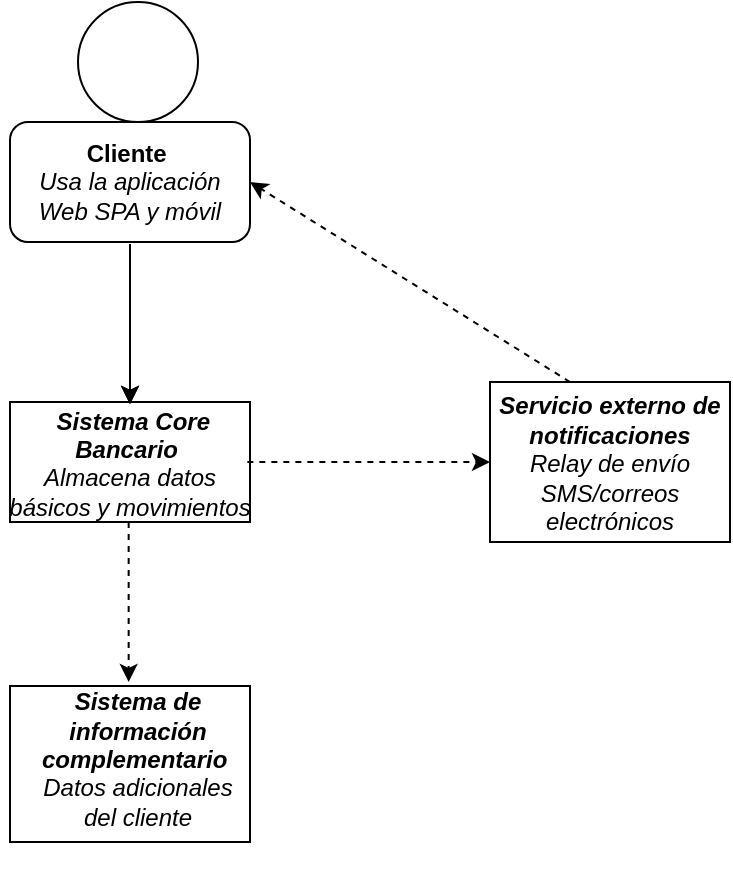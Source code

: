 <mxfile version="26.1.1">
  <diagram name="Página-1" id="rfsMgHcckNZYkgKTVdAO">
    <mxGraphModel dx="1163" dy="636" grid="1" gridSize="10" guides="1" tooltips="1" connect="1" arrows="1" fold="1" page="1" pageScale="1" pageWidth="827" pageHeight="1169" math="0" shadow="0">
      <root>
        <mxCell id="0" />
        <mxCell id="1" parent="0" />
        <mxCell id="XcS8OjnU_J7hp5XKucN7-4" value="" style="rounded=0;whiteSpace=wrap;html=1;" vertex="1" parent="1">
          <mxGeometry x="160" y="240" width="120" height="60" as="geometry" />
        </mxCell>
        <mxCell id="XcS8OjnU_J7hp5XKucN7-5" value="" style="rounded=0;whiteSpace=wrap;html=1;" vertex="1" parent="1">
          <mxGeometry x="160" y="382" width="120" height="78" as="geometry" />
        </mxCell>
        <mxCell id="XcS8OjnU_J7hp5XKucN7-6" value="" style="rounded=0;whiteSpace=wrap;html=1;" vertex="1" parent="1">
          <mxGeometry x="400" y="230" width="120" height="80" as="geometry" />
        </mxCell>
        <mxCell id="XcS8OjnU_J7hp5XKucN7-7" value="" style="rounded=1;whiteSpace=wrap;html=1;" vertex="1" parent="1">
          <mxGeometry x="160" y="100" width="120" height="60" as="geometry" />
        </mxCell>
        <mxCell id="XcS8OjnU_J7hp5XKucN7-8" value="" style="ellipse;whiteSpace=wrap;html=1;aspect=fixed;" vertex="1" parent="1">
          <mxGeometry x="194" y="40" width="60" height="60" as="geometry" />
        </mxCell>
        <mxCell id="XcS8OjnU_J7hp5XKucN7-9" value="" style="endArrow=classic;html=1;rounded=0;entryX=0.5;entryY=0;entryDx=0;entryDy=0;strokeColor=default;dashed=1;" edge="1" parent="1">
          <mxGeometry width="50" height="50" relative="1" as="geometry">
            <mxPoint x="220" y="161" as="sourcePoint" />
            <mxPoint x="220" y="241" as="targetPoint" />
          </mxGeometry>
        </mxCell>
        <mxCell id="XcS8OjnU_J7hp5XKucN7-10" value="" style="endArrow=classic;html=1;rounded=0;entryX=0.5;entryY=0;entryDx=0;entryDy=0;strokeColor=default;dashed=1;" edge="1" parent="1">
          <mxGeometry width="50" height="50" relative="1" as="geometry">
            <mxPoint x="220" y="161" as="sourcePoint" />
            <mxPoint x="220" y="241" as="targetPoint" />
          </mxGeometry>
        </mxCell>
        <mxCell id="XcS8OjnU_J7hp5XKucN7-11" value="" style="endArrow=classic;html=1;rounded=0;entryX=0.5;entryY=0;entryDx=0;entryDy=0;strokeColor=default;dashed=1;" edge="1" parent="1">
          <mxGeometry width="50" height="50" relative="1" as="geometry">
            <mxPoint x="219.33" y="300" as="sourcePoint" />
            <mxPoint x="219.33" y="380" as="targetPoint" />
          </mxGeometry>
        </mxCell>
        <mxCell id="XcS8OjnU_J7hp5XKucN7-12" value="" style="endArrow=classic;html=1;rounded=0;entryX=0;entryY=0.5;entryDx=0;entryDy=0;strokeColor=default;dashed=1;" edge="1" parent="1" target="XcS8OjnU_J7hp5XKucN7-6">
          <mxGeometry width="50" height="50" relative="1" as="geometry">
            <mxPoint x="278.67" y="270" as="sourcePoint" />
            <mxPoint x="278.67" y="350" as="targetPoint" />
          </mxGeometry>
        </mxCell>
        <mxCell id="XcS8OjnU_J7hp5XKucN7-13" value="" style="endArrow=classic;html=1; redondeado = 0; entradaX=0,5; entradaY=0; entradaDx=0; entryDy=0; strokeColor=predeterminado; dashed=1;" edge="1" parent="1">
          <mxGeometry width="50" height="50" relative="1" as="geometry">
            <mxPoint x="220" y="161" as="sourcePoint" />
            <mxPoint x="220" y="241" as="targetPoint" />
          </mxGeometry>
        </mxCell>
        <mxCell id="XcS8OjnU_J7hp5XKucN7-14" value="" style="endArrow=classic;html=1;rounded=0;entryX=1;entryY=0.5;entryDx=0;entryDy=0;strokeColor=default;dashed=1;" edge="1" parent="1" target="XcS8OjnU_J7hp5XKucN7-7">
          <mxGeometry width="50" height="50" relative="1" as="geometry">
            <mxPoint x="440" y="230" as="sourcePoint" />
            <mxPoint x="571.33" y="238.67" as="targetPoint" />
          </mxGeometry>
        </mxCell>
        <mxCell id="XcS8OjnU_J7hp5XKucN7-15" value="&lt;font&gt;&lt;b&gt;&lt;span&gt;Cliente&lt;/span&gt;&amp;nbsp;&lt;/b&gt;&lt;/font&gt;&lt;div&gt;&lt;i&gt;Usa la aplicación Web SPA y móvil&lt;/i&gt;&lt;/div&gt;" style="text;strokeColor=none;align=center;fillColor=none;html=1;verticalAlign=middle;whiteSpace=wrap;rounded=0;" vertex="1" parent="1">
          <mxGeometry x="165" y="107.5" width="110" height="45" as="geometry" />
        </mxCell>
        <mxCell id="XcS8OjnU_J7hp5XKucN7-16" value="&lt;div&gt;&lt;i&gt;&lt;b&gt;&amp;nbsp;Sistema Core Bancario&lt;/b&gt;&amp;nbsp;&lt;/i&gt;&lt;/div&gt;&lt;div&gt;&lt;span&gt;&lt;i&gt;Almacena datos básicos y movimientos&lt;/i&gt;&lt;/span&gt;&lt;/div&gt;&lt;div&gt;&amp;nbsp;&lt;/div&gt;" style="text;strokeColor=none;align=center;fillColor=none;html=1;verticalAlign=middle;whiteSpace=wrap;rounded=0;" vertex="1" parent="1">
          <mxGeometry x="155" y="255" width="130" height="45" as="geometry" />
        </mxCell>
        <mxCell id="XcS8OjnU_J7hp5XKucN7-17" value="&lt;div&gt;&lt;i&gt;&lt;b&gt;Sistema de información &lt;/b&gt;&lt;font&gt;&lt;b&gt;complementario&lt;/b&gt;&amp;nbsp;&lt;/font&gt;&lt;/i&gt;&lt;/div&gt;&lt;div&gt;&lt;i&gt;&lt;font&gt;Datos adicionales del cliente&lt;/font&gt;&lt;/i&gt;&lt;/div&gt;&lt;div&gt;&lt;br&gt;&lt;/div&gt;&lt;div&gt;&lt;i&gt;&lt;font&gt;&lt;br&gt;&lt;/font&gt;&lt;/i&gt;&lt;/div&gt;" style="text;strokeColor=none;align=center;fillColor=none;html=1;verticalAlign=middle;whiteSpace=wrap;rounded=0;" vertex="1" parent="1">
          <mxGeometry x="174" y="410" width="100" height="45" as="geometry" />
        </mxCell>
        <mxCell id="XcS8OjnU_J7hp5XKucN7-20" value="&lt;div&gt;&lt;i&gt;&lt;b&gt;Servicio externo de notificaciones&lt;/b&gt;&lt;/i&gt;&lt;/div&gt;&lt;div&gt;&lt;i style=&quot;background-color: transparent; color: light-dark(rgb(0, 0, 0), rgb(255, 255, 255));&quot;&gt;Relay de envío SMS/correos electrónicos&lt;/i&gt;&lt;/div&gt;&lt;div&gt;&amp;nbsp;&lt;/div&gt;" style="text;strokeColor=none;align=center;fillColor=none;html=1;verticalAlign=middle;whiteSpace=wrap;rounded=0;" vertex="1" parent="1">
          <mxGeometry x="400" y="252.5" width="120" height="50" as="geometry" />
        </mxCell>
      </root>
    </mxGraphModel>
  </diagram>
</mxfile>
